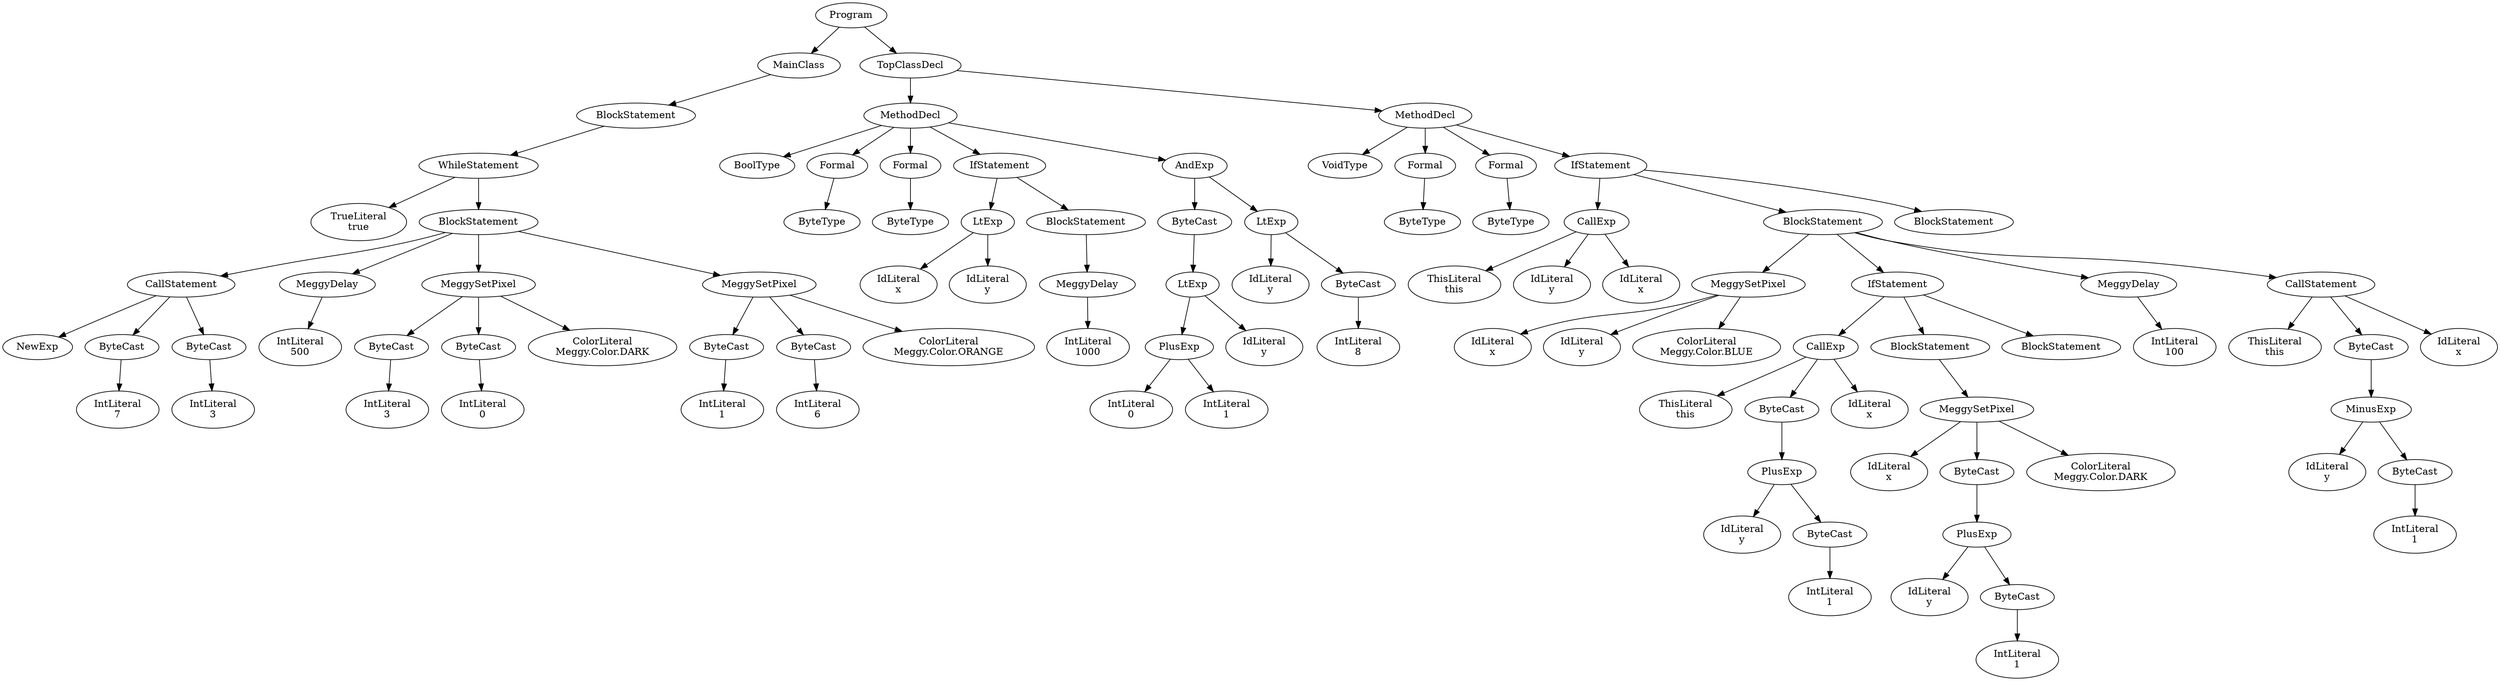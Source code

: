 digraph ASTGraph {
0 [ label="Program" ];
1 [ label="MainClass" ];
0 -> 1
2 [ label="BlockStatement" ];
1 -> 2
3 [ label="WhileStatement" ];
2 -> 3
4 [ label="TrueLiteral\ntrue" ];
3 -> 4
5 [ label="BlockStatement" ];
3 -> 5
6 [ label="CallStatement" ];
5 -> 6
7 [ label="NewExp" ];
6 -> 7
8 [ label="ByteCast" ];
6 -> 8
9 [ label="IntLiteral\n7" ];
8 -> 9
10 [ label="ByteCast" ];
6 -> 10
11 [ label="IntLiteral\n3" ];
10 -> 11
12 [ label="MeggyDelay" ];
5 -> 12
13 [ label="IntLiteral\n500" ];
12 -> 13
14 [ label="MeggySetPixel" ];
5 -> 14
15 [ label="ByteCast" ];
14 -> 15
16 [ label="IntLiteral\n3" ];
15 -> 16
17 [ label="ByteCast" ];
14 -> 17
18 [ label="IntLiteral\n0" ];
17 -> 18
19 [ label="ColorLiteral\nMeggy.Color.DARK" ];
14 -> 19
20 [ label="MeggySetPixel" ];
5 -> 20
21 [ label="ByteCast" ];
20 -> 21
22 [ label="IntLiteral\n1" ];
21 -> 22
23 [ label="ByteCast" ];
20 -> 23
24 [ label="IntLiteral\n6" ];
23 -> 24
25 [ label="ColorLiteral\nMeggy.Color.ORANGE" ];
20 -> 25
26 [ label="TopClassDecl" ];
0 -> 26
27 [ label="MethodDecl" ];
26 -> 27
28 [ label="BoolType" ];
27 -> 28
29 [ label="Formal" ];
27 -> 29
30 [ label="ByteType" ];
29 -> 30
31 [ label="Formal" ];
27 -> 31
32 [ label="ByteType" ];
31 -> 32
33 [ label="IfStatement" ];
27 -> 33
34 [ label="LtExp" ];
33 -> 34
35 [ label="IdLiteral\nx" ];
34 -> 35
36 [ label="IdLiteral\ny" ];
34 -> 36
37 [ label="BlockStatement" ];
33 -> 37
38 [ label="MeggyDelay" ];
37 -> 38
39 [ label="IntLiteral\n1000" ];
38 -> 39
40 [ label="AndExp" ];
27 -> 40
41 [ label="ByteCast" ];
40 -> 41
42 [ label="LtExp" ];
41 -> 42
43 [ label="PlusExp" ];
42 -> 43
44 [ label="IntLiteral\n0" ];
43 -> 44
45 [ label="IntLiteral\n1" ];
43 -> 45
46 [ label="IdLiteral\ny" ];
42 -> 46
47 [ label="LtExp" ];
40 -> 47
48 [ label="IdLiteral\ny" ];
47 -> 48
49 [ label="ByteCast" ];
47 -> 49
50 [ label="IntLiteral\n8" ];
49 -> 50
51 [ label="MethodDecl" ];
26 -> 51
52 [ label="VoidType" ];
51 -> 52
53 [ label="Formal" ];
51 -> 53
54 [ label="ByteType" ];
53 -> 54
55 [ label="Formal" ];
51 -> 55
56 [ label="ByteType" ];
55 -> 56
57 [ label="IfStatement" ];
51 -> 57
58 [ label="CallExp" ];
57 -> 58
59 [ label="ThisLiteral\nthis" ];
58 -> 59
60 [ label="IdLiteral\ny" ];
58 -> 60
61 [ label="IdLiteral\nx" ];
58 -> 61
62 [ label="BlockStatement" ];
57 -> 62
63 [ label="MeggySetPixel" ];
62 -> 63
64 [ label="IdLiteral\nx" ];
63 -> 64
65 [ label="IdLiteral\ny" ];
63 -> 65
66 [ label="ColorLiteral\nMeggy.Color.BLUE" ];
63 -> 66
67 [ label="IfStatement" ];
62 -> 67
68 [ label="CallExp" ];
67 -> 68
69 [ label="ThisLiteral\nthis" ];
68 -> 69
70 [ label="ByteCast" ];
68 -> 70
71 [ label="PlusExp" ];
70 -> 71
72 [ label="IdLiteral\ny" ];
71 -> 72
73 [ label="ByteCast" ];
71 -> 73
74 [ label="IntLiteral\n1" ];
73 -> 74
75 [ label="IdLiteral\nx" ];
68 -> 75
76 [ label="BlockStatement" ];
67 -> 76
77 [ label="MeggySetPixel" ];
76 -> 77
78 [ label="IdLiteral\nx" ];
77 -> 78
79 [ label="ByteCast" ];
77 -> 79
80 [ label="PlusExp" ];
79 -> 80
81 [ label="IdLiteral\ny" ];
80 -> 81
82 [ label="ByteCast" ];
80 -> 82
83 [ label="IntLiteral\n1" ];
82 -> 83
84 [ label="ColorLiteral\nMeggy.Color.DARK" ];
77 -> 84
85 [ label="BlockStatement" ];
67 -> 85
86 [ label="MeggyDelay" ];
62 -> 86
87 [ label="IntLiteral\n100" ];
86 -> 87
88 [ label="CallStatement" ];
62 -> 88
89 [ label="ThisLiteral\nthis" ];
88 -> 89
90 [ label="ByteCast" ];
88 -> 90
91 [ label="MinusExp" ];
90 -> 91
92 [ label="IdLiteral\ny" ];
91 -> 92
93 [ label="ByteCast" ];
91 -> 93
94 [ label="IntLiteral\n1" ];
93 -> 94
95 [ label="IdLiteral\nx" ];
88 -> 95
96 [ label="BlockStatement" ];
57 -> 96
}
